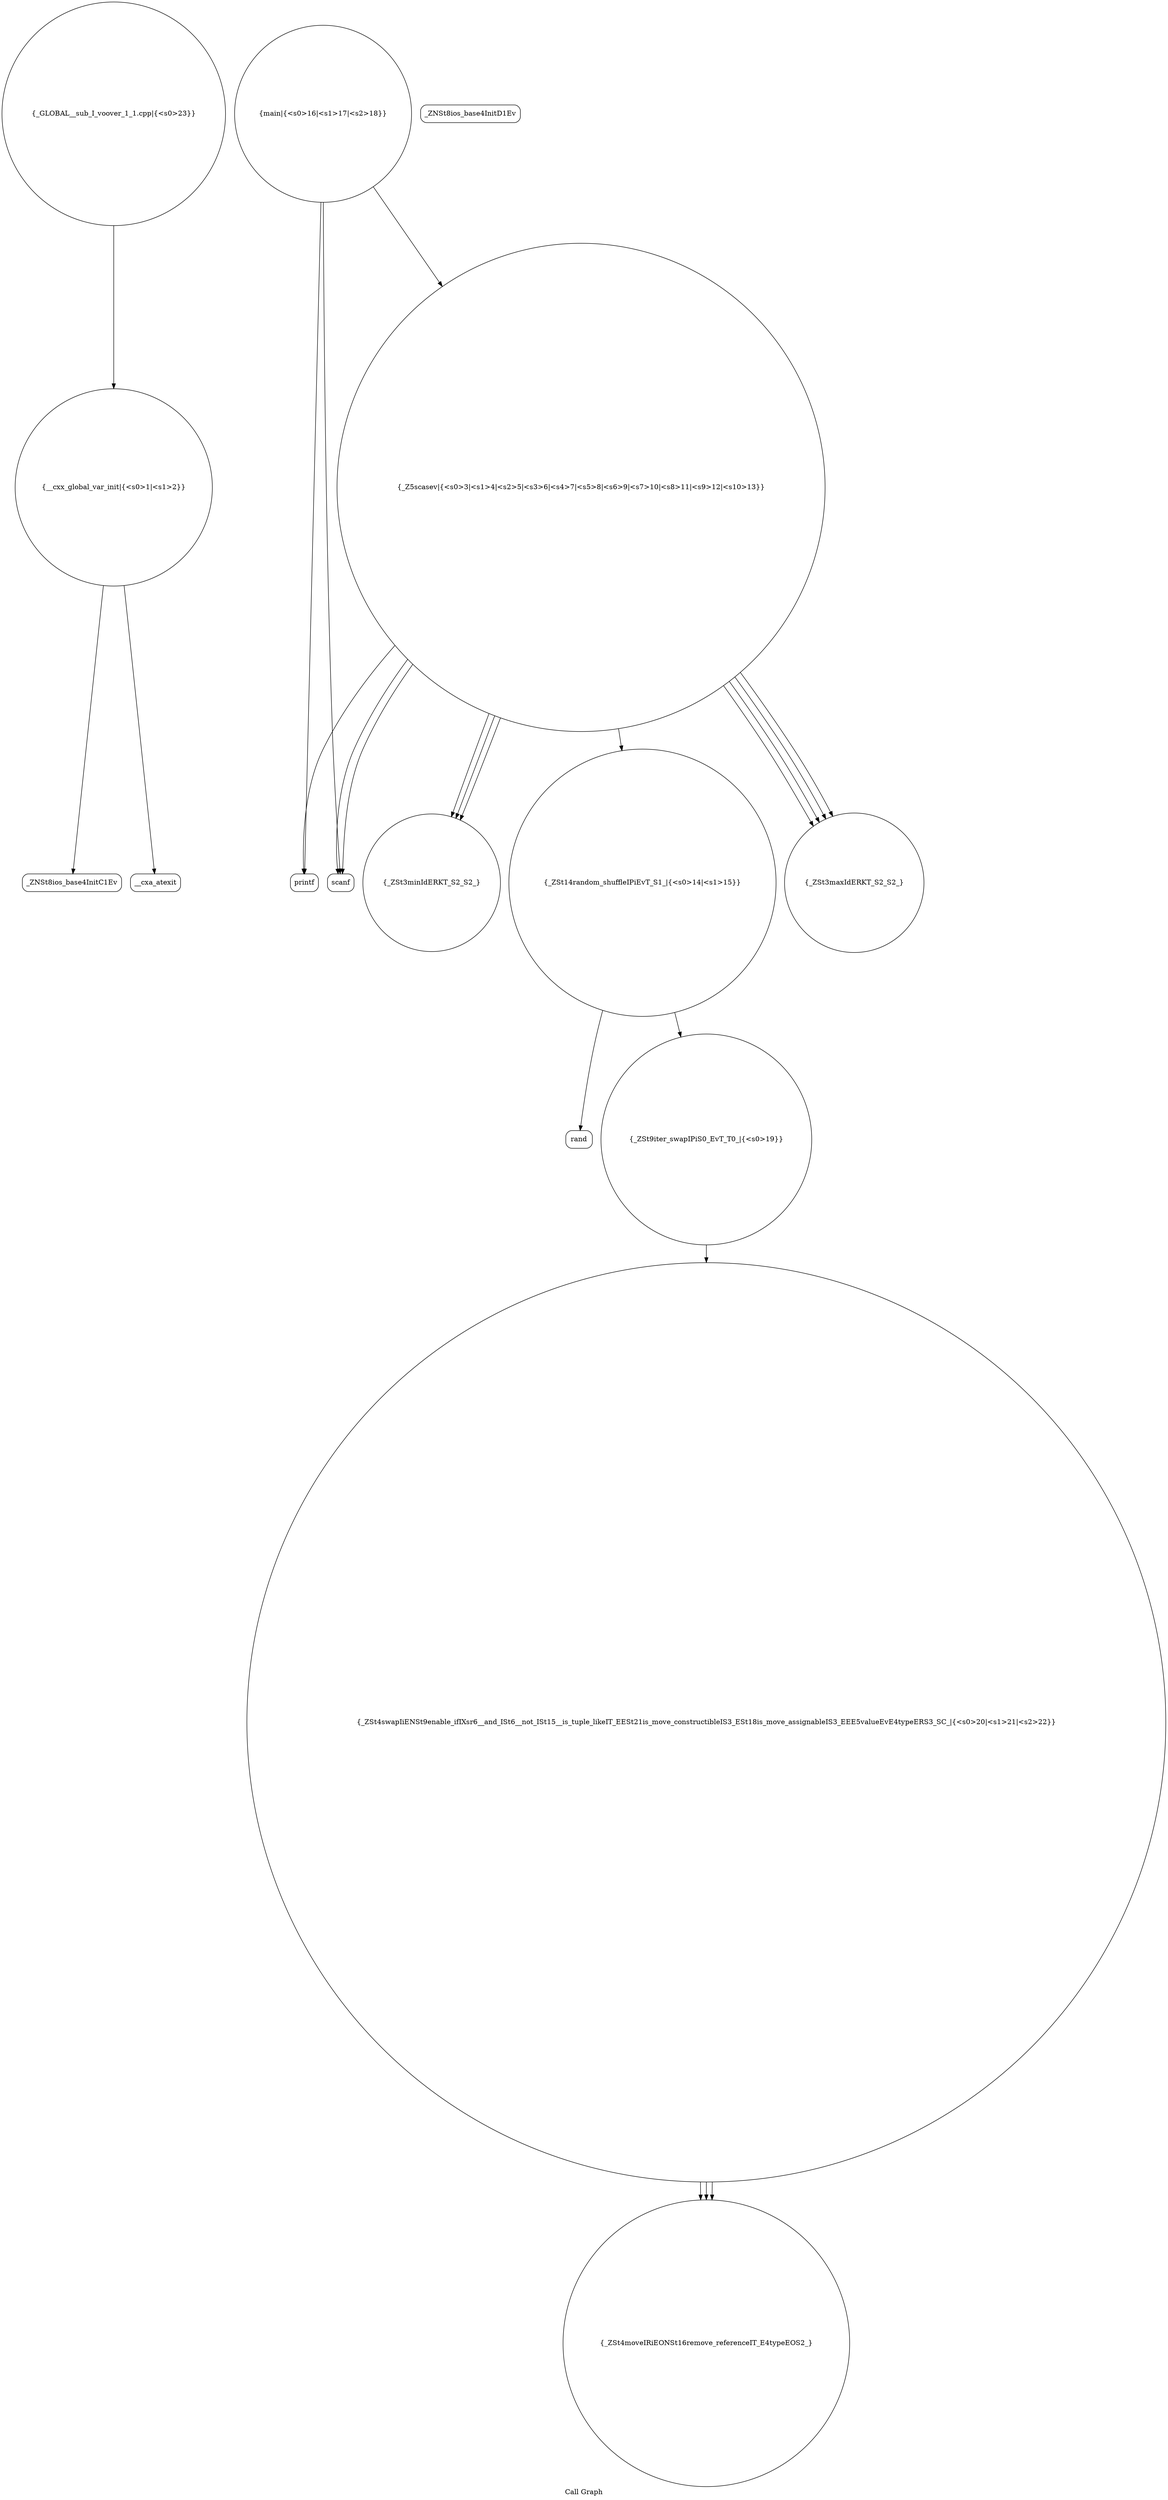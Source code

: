 digraph "Call Graph" {
	label="Call Graph";

	Node0x558a6684c850 [shape=record,shape=circle,label="{__cxx_global_var_init|{<s0>1|<s1>2}}"];
	Node0x558a6684c850:s0 -> Node0x558a6684cce0[color=black];
	Node0x558a6684c850:s1 -> Node0x558a6684cde0[color=black];
	Node0x558a6684cfe0 [shape=record,shape=circle,label="{_ZSt3minIdERKT_S2_S2_}"];
	Node0x558a6684d360 [shape=record,shape=circle,label="{_ZSt4moveIRiEONSt16remove_referenceIT_E4typeEOS2_}"];
	Node0x558a6684cd60 [shape=record,shape=Mrecord,label="{_ZNSt8ios_base4InitD1Ev}"];
	Node0x558a6684d0e0 [shape=record,shape=Mrecord,label="{printf}"];
	Node0x558a6684ce60 [shape=record,shape=circle,label="{_Z5scasev|{<s0>3|<s1>4|<s2>5|<s3>6|<s4>7|<s5>8|<s6>9|<s7>10|<s8>11|<s9>12|<s10>13}}"];
	Node0x558a6684ce60:s0 -> Node0x558a6684cee0[color=black];
	Node0x558a6684ce60:s1 -> Node0x558a6684cee0[color=black];
	Node0x558a6684ce60:s2 -> Node0x558a6684cf60[color=black];
	Node0x558a6684ce60:s3 -> Node0x558a6684cfe0[color=black];
	Node0x558a6684ce60:s4 -> Node0x558a6684d060[color=black];
	Node0x558a6684ce60:s5 -> Node0x558a6684cfe0[color=black];
	Node0x558a6684ce60:s6 -> Node0x558a6684d060[color=black];
	Node0x558a6684ce60:s7 -> Node0x558a6684d060[color=black];
	Node0x558a6684ce60:s8 -> Node0x558a6684d060[color=black];
	Node0x558a6684ce60:s9 -> Node0x558a6684cfe0[color=black];
	Node0x558a6684ce60:s10 -> Node0x558a6684d0e0[color=black];
	Node0x558a6684d1e0 [shape=record,shape=Mrecord,label="{rand}"];
	Node0x558a6684cf60 [shape=record,shape=circle,label="{_ZSt14random_shuffleIPiEvT_S1_|{<s0>14|<s1>15}}"];
	Node0x558a6684cf60:s0 -> Node0x558a6684d1e0[color=black];
	Node0x558a6684cf60:s1 -> Node0x558a6684d260[color=black];
	Node0x558a6684d2e0 [shape=record,shape=circle,label="{_ZSt4swapIiENSt9enable_ifIXsr6__and_ISt6__not_ISt15__is_tuple_likeIT_EESt21is_move_constructibleIS3_ESt18is_move_assignableIS3_EEE5valueEvE4typeERS3_SC_|{<s0>20|<s1>21|<s2>22}}"];
	Node0x558a6684d2e0:s0 -> Node0x558a6684d360[color=black];
	Node0x558a6684d2e0:s1 -> Node0x558a6684d360[color=black];
	Node0x558a6684d2e0:s2 -> Node0x558a6684d360[color=black];
	Node0x558a6684cce0 [shape=record,shape=Mrecord,label="{_ZNSt8ios_base4InitC1Ev}"];
	Node0x558a6684d060 [shape=record,shape=circle,label="{_ZSt3maxIdERKT_S2_S2_}"];
	Node0x558a6684d3e0 [shape=record,shape=circle,label="{_GLOBAL__sub_I_voover_1_1.cpp|{<s0>23}}"];
	Node0x558a6684d3e0:s0 -> Node0x558a6684c850[color=black];
	Node0x558a6684cde0 [shape=record,shape=Mrecord,label="{__cxa_atexit}"];
	Node0x558a6684d160 [shape=record,shape=circle,label="{main|{<s0>16|<s1>17|<s2>18}}"];
	Node0x558a6684d160:s0 -> Node0x558a6684cee0[color=black];
	Node0x558a6684d160:s1 -> Node0x558a6684d0e0[color=black];
	Node0x558a6684d160:s2 -> Node0x558a6684ce60[color=black];
	Node0x558a6684cee0 [shape=record,shape=Mrecord,label="{scanf}"];
	Node0x558a6684d260 [shape=record,shape=circle,label="{_ZSt9iter_swapIPiS0_EvT_T0_|{<s0>19}}"];
	Node0x558a6684d260:s0 -> Node0x558a6684d2e0[color=black];
}
